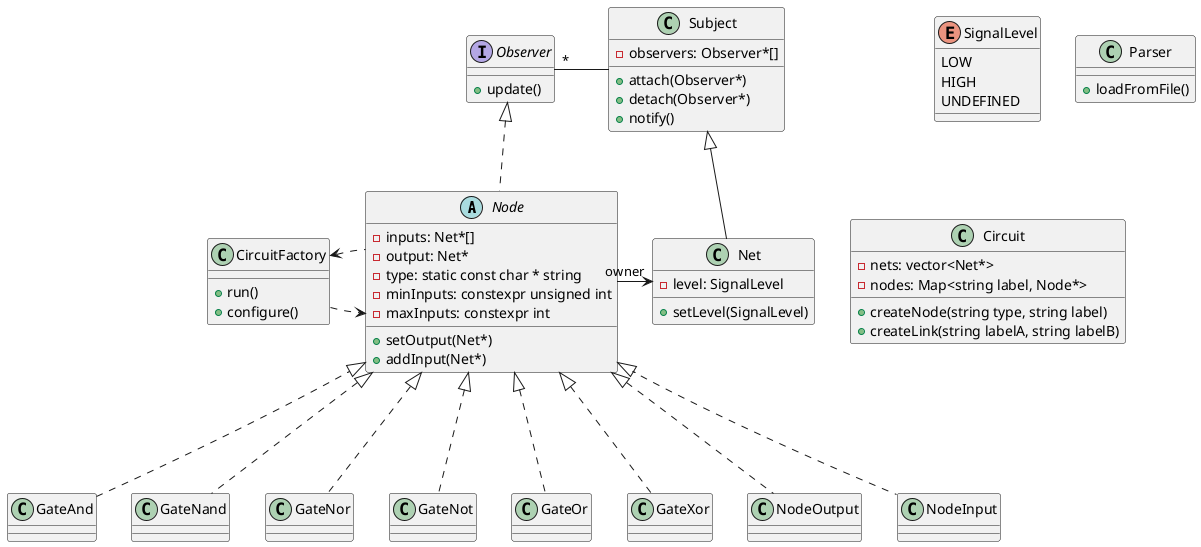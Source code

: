 @startuml

abstract class Node { /' (also ConcreteObserver) '/
	+ setOutput(Net*)
	+ addInput(Net*)
	- inputs: Net*[]
	- output: Net*
	- type: static const char * string
	- minInputs: constexpr unsigned int
	- maxInputs: constexpr int
}
class Net { /' (also ConcreteSubject) '/
	- level: SignalLevel
	+ setLevel(SignalLevel)
	' only call notify when setLevel actually changes the level!!!!!!!
}

class Subject {
	- observers: Observer*[]
	+ attach(Observer*)
	+ detach(Observer*)
	+ notify()
}
interface Observer {
	+ update()
}

class GateAnd
class GateNand
class GateNor
class GateNot
class GateOr
class GateXor
class NodeOutput
class NodeInput

enum SignalLevel {
  LOW
	HIGH
	UNDEFINED
}

Node <|-[dashed]-- GateAnd
Node <|-[dashed]-- GateNand
Node <|-[dashed]-- GateNor
Node <|-[dashed]-- GateNot
Node <|-[dashed]-- GateOr
Node <|-[dashed]-- GateXor
Node <|-[dashed]-- NodeOutput
Node <|-[dashed]-- NodeInput

Subject <|-- Net
Observer <|-[dashed]- Node
Node -> "owner" Net
Observer "*" - Subject

class Parser {
	+ loadFromFile()
}

class CircuitFactory {
	+ run()
	+ configure()
}

class Circuit {
	+ createNode(string type, string label)
	+ createLink(string labelA, string labelB)

	- nets: vector<Net*>
	- nodes: Map<string label, Node*>
}

CircuitFactory -[dashed]> Node
CircuitFactory <-[dashed]- Node


@enduml
